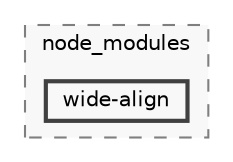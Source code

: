 digraph "backend/node_modules/wide-align"
{
 // LATEX_PDF_SIZE
  bgcolor="transparent";
  edge [fontname=Helvetica,fontsize=10,labelfontname=Helvetica,labelfontsize=10];
  node [fontname=Helvetica,fontsize=10,shape=box,height=0.2,width=0.4];
  compound=true
  subgraph clusterdir_86dbea9de526ba50b112ba867d8b4b1f {
    graph [ bgcolor="#f8f8f8", pencolor="grey50", label="node_modules", fontname=Helvetica,fontsize=10 style="filled,dashed", URL="dir_86dbea9de526ba50b112ba867d8b4b1f.html",tooltip=""]
  dir_bd159130d9bc4a7f9a6a9a7664f80202 [label="wide-align", fillcolor="#f8f8f8", color="grey25", style="filled,bold", URL="dir_bd159130d9bc4a7f9a6a9a7664f80202.html",tooltip=""];
  }
}

